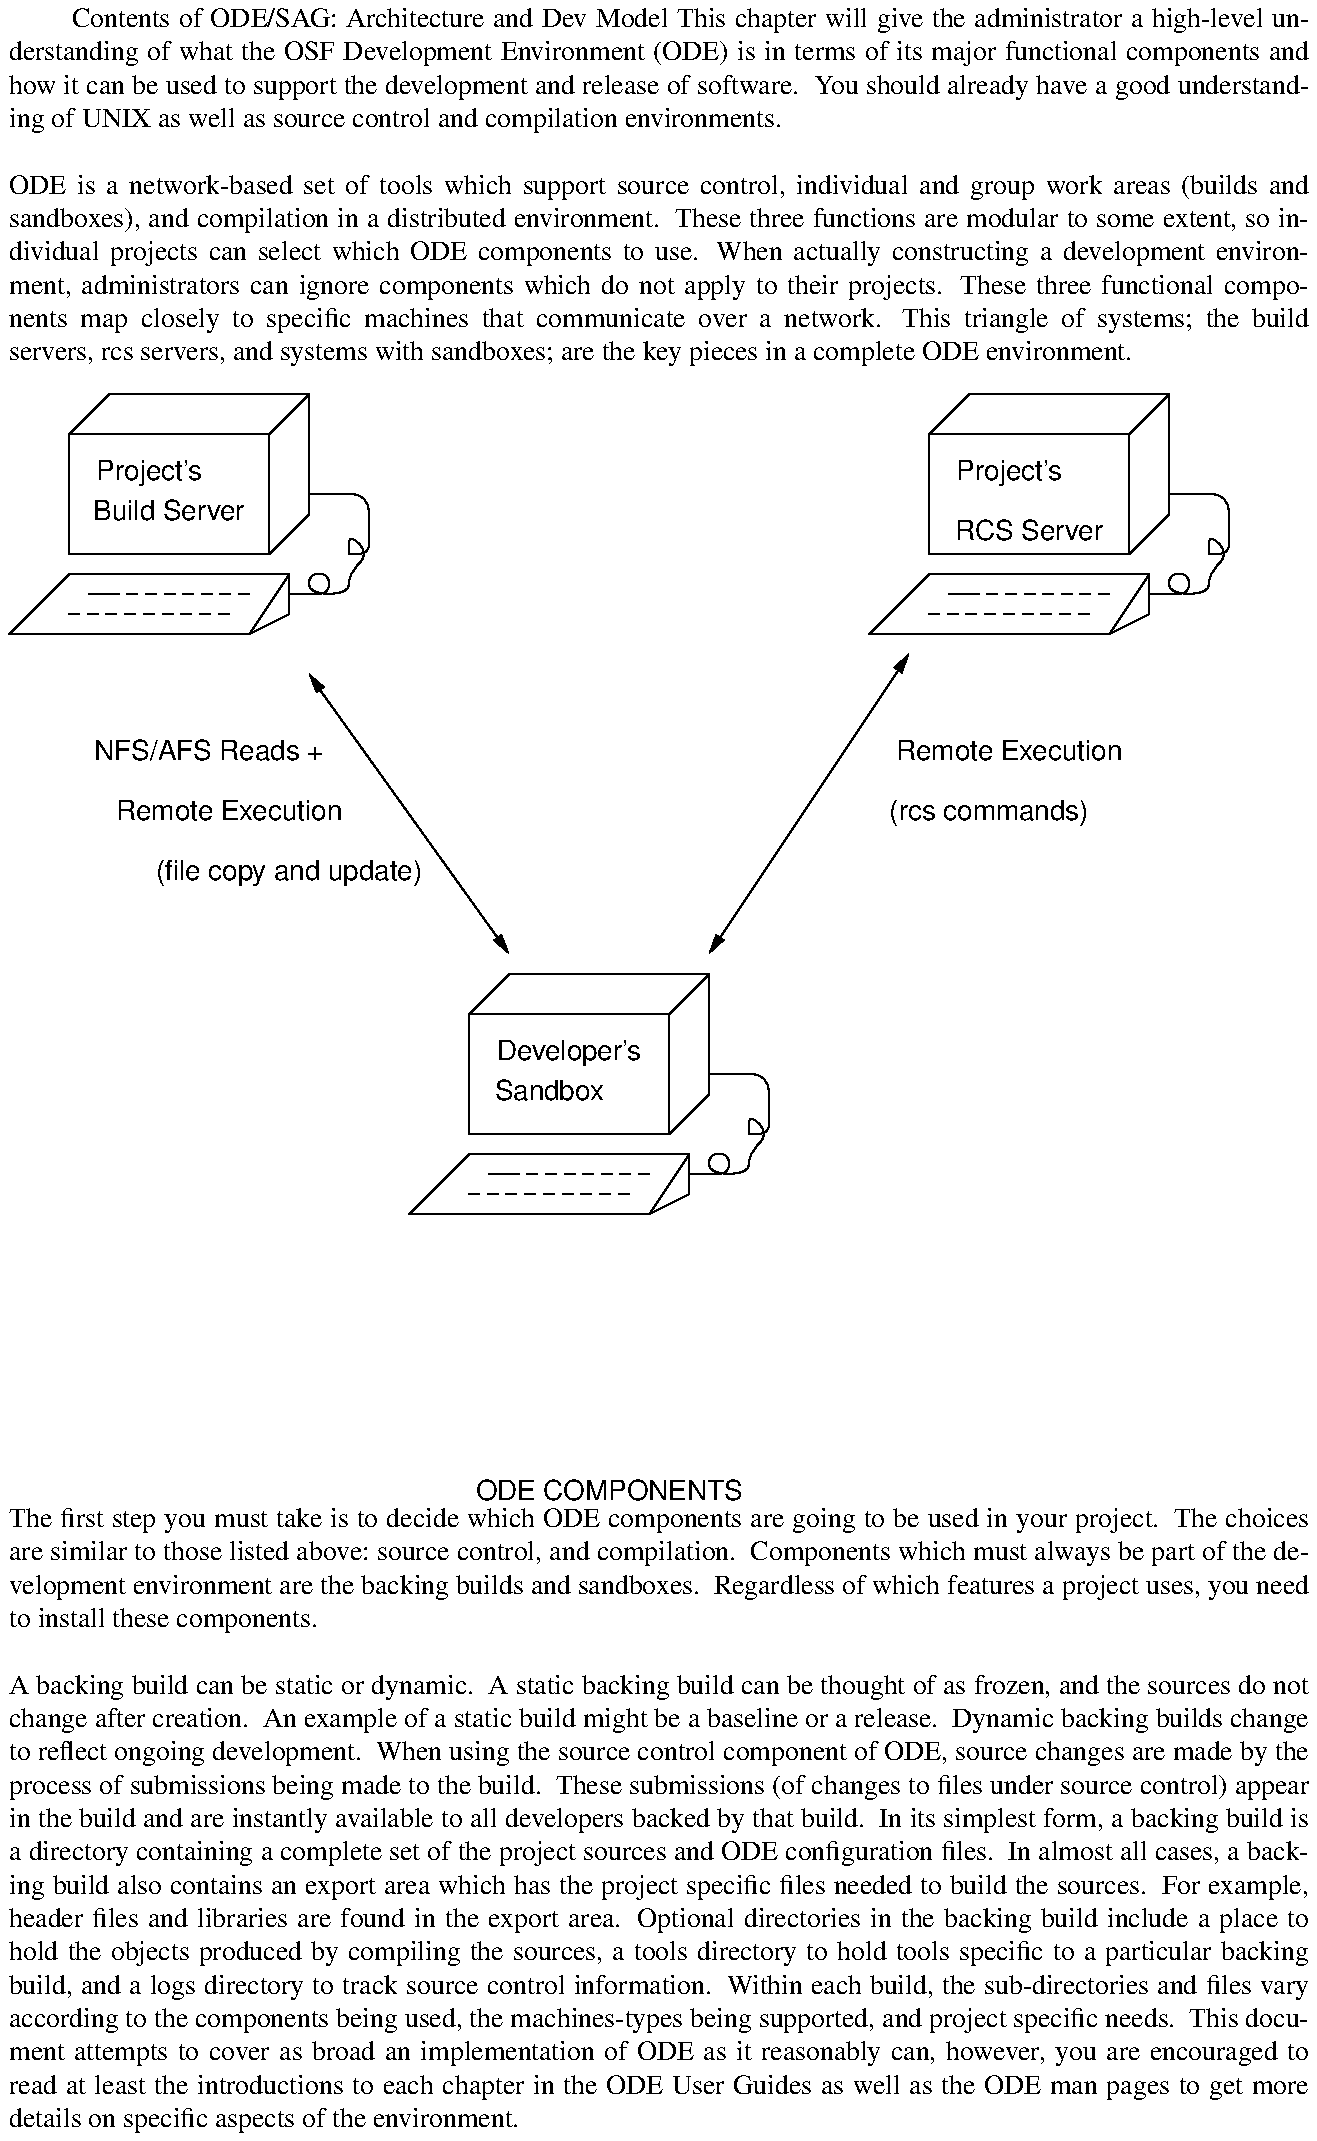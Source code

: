 ...\" 
...\" @OSF_FREE_COPYRIGHT@
...\" COPYRIGHT NOTICE
...\" Copyright (c) 1992, 1991, 1990  
...\" Open Software Foundation, Inc. 
...\"  
...\" Permission is hereby granted to use, copy, modify and freely distribute 
...\" the software in this file and its documentation for any purpose without 
...\" fee, provided that the above copyright notice appears in all copies and 
...\" that both the copyright notice and this permission notice appear in 
...\" supporting documentation.  Further, provided that the name of Open 
...\" Software Foundation, Inc. ("OSF") not be used in advertising or 
...\" publicity pertaining to distribution of the software without prior 
...\" written permission from OSF.  OSF makes no representations about the 
...\" suitability of this software for any purpose.  It is provided "as is" 
...\" without express or implied warranty. 
...\" 
...\" 
...\" HISTORY
...\" $Log: component.pic,v $
...\" Revision 1.2.9.1  1995/05/23  19:25:11  ezf
...\" 	uncommented the body of this chapter
...\" 	[1995/05/23  19:22:43  ezf]
...\"
...\" 	uncommented the body of this chapter
...\" 	[1995/05/23  18:42:05  ezf]
...\"
...\" Revision 1.2.6.1  1993/08/25  21:45:30  marty
...\" 	CR # 628 - Update to ODE 2.3.
...\" 	[1993/08/25  21:45:16  marty]
...\" 
...\" Revision 1.2.4.2  1993/04/22  15:28:04  damon
...\" 	CR 458. Updated for 2.3
...\" 	[1993/04/22  15:24:10  damon]
...\" 
...\" Revision 1.2.2.3  1992/12/03  19:09:17  damon
...\" 	ODE 2.2 CR 346. Expanded copyright
...\" 	[1992/12/03  18:40:49  damon]
...\" 
...\" Revision 1.2.2.2  1992/11/18  15:22:51  damon
...\" 	CR 332. Changed DUG to User Guide
...\" 	[1992/11/18  15:22:35  damon]
...\" 
...\" Revision 1.2  1991/12/05  20:59:57  devrcs
...\" 	fixed references to DUG, updated dev model
...\" 	[1991/11/06  18:25:17  hester]
...\" 
...\" 	added paragraph about static vs dynamic builds from ch 5
...\" 	[91/07/31  13:47:13  hester]
...\" 
...\" 	version for updated sag
...\" 	[91/07/26  13:59:09  hester]
...\" 
...\" 	changed from component.mm
...\" 	[91/06/03  16:38:29  hester]
...\" 
...\" 	Was component.mm - added pic picture and renamed to component.pic
...\" 
...\" $EndLog$

...\" 	*********************************************************************
...\" 	          Set page information
...\" 	*********************************************************************
.EH "'\s10\\\\nP''\fBChapter 1: ODE Architecture and Development Model\s0\fR'"
.OH "'\fB\s10Chapter 1: ODE Architecture and Development Model\fR''\\\\nP\s0'"
.nr P 0                                 \"*** reset page number to page 1
.af P 1                                 \"*** reset page number to Arabic
.SK
...\" *********************************************************************
         Contents of ODE/SAG: Architecture and Dev Model
...\" *********************************************************************
.H 1 "ODE Architecture and Development Model"
This chapter will give the administrator a high-level understanding of what 
the OSF Development Environment (ODE) is in terms of its major functional 
components and how it can be used to support the development and release 
of software.
You should already have a good understanding of UNIX
as well as source control and compilation environments.

.H 2 "High Level View of ODE Architecture"
ODE is a network-based
set of tools which support source control, individual and group work areas
(builds and sandboxes),
and compilation in a distributed environment.
These three functions are modular to some extent, so individual projects
can select which ODE components to use.
When actually constructing a development environment, administrators
can ignore components which do not apply to their projects.
.P
These three functional components map closely to specific machines
that communicate over a network.
This triangle of systems; the build servers, rcs servers, and systems
with sandboxes; are the key pieces in a complete ODE environment.
.DS
.PS
scale = 80
"\fH\s0NFS/AFS Reads +\s0\fP"  at 80, 299
"\fH\s0(rcs commands)\s0\fP"  at 392, 275
"\fH\s0Remote Execution\s0\fP"  at 400, 299
line <->  from 280, 219 \
	to 360, 339 
"\fH\s0(file copy and update)\s0\fP"  at 112, 251
"\fH\s0Remote Execution\s0\fP"  at 88, 275
line <->  from 120, 331 \
	to 200, 219 
box  wid 80 ht 48 at 224, 171
line   from 264, 195 \
	to 280, 211 
line   from 184, 195 \
	to 200, 211 
line   from 264, 147 \
	to 280, 163 
line   from 200, 211 \
	to 280, 211 \
	to 280, 163 
spline   from 272, 131 \
	to 280, 131 \
	to 288, 131 \
	to 288, 139 \
	to 280, 139 \
	to 280, 131 \
	to 296, 131 \
	to 296, 139 \
	to 304, 147 \
	to 296, 155 \
	to 296, 147 \
	to 296, 147 \
	to 304, 147 \
	to 304, 155 \
	to 304, 171 \
	to 288, 171 \
	to 288, 171 \
	to 280, 171 
line   from 184, 139 \
	to 160, 115 \
	to 256, 115 \
	to 272, 139 \
	to 184, 139 
line   from 272, 139 \
	to 272, 123 \
	to 256, 115 
line  dashed from 192, 131 \
	to 200, 131 \
	to 256, 131 
line  dashed from 184, 123 \
	to 248, 123 
"\fH\s0Developer's\s0\fP"  at 224, 179
"\fH\s0Sandbox\s0\fP"  at 216, 163
box  wid 80 ht 48 at 408, 403
line   from 448, 427 \
	to 464, 443 
line   from 368, 427 \
	to 384, 443 
line   from 448, 379 \
	to 464, 395 
line   from 384, 443 \
	to 464, 443 \
	to 464, 395 
spline   from 456, 363 \
	to 464, 363 \
	to 472, 363 \
	to 472, 371 \
	to 464, 371 \
	to 464, 363 \
	to 480, 363 \
	to 480, 371 \
	to 488, 379 \
	to 480, 387 \
	to 480, 379 \
	to 480, 379 \
	to 488, 379 \
	to 488, 387 \
	to 488, 403 \
	to 472, 403 \
	to 472, 403 \
	to 464, 403 
"\fH\s0Project's\s0\fP"  at 400, 411
"\fH\s0RCS Server\s0\fP"  at 408, 387
line   from 368, 371 \
	to 344, 347 \
	to 440, 347 \
	to 456, 371 \
	to 368, 371 
line   from 456, 371 \
	to 456, 355 \
	to 440, 347 
line  dashed from 376, 363 \
	to 384, 363 \
	to 440, 363 
line  dashed from 368, 355 \
	to 432, 355 
"\fH\s0ODE COMPONENTS\s0\fP"  at 240, 3
"\fH\s0Build Server\s0\fP"  at 64, 395
box  wid 80 ht 48 at 64, 403
line   from 104, 427 \
	to 120, 443 
line   from 24, 427 \
	to 40, 443 
line   from 104, 379 \
	to 120, 395 
line   from 40, 443 \
	to 120, 443 \
	to 120, 395 
spline   from 112, 363 \
	to 120, 363 \
	to 128, 363 \
	to 128, 371 \
	to 120, 371 \
	to 120, 363 \
	to 136, 363 \
	to 136, 371 \
	to 144, 379 \
	to 136, 387 \
	to 136, 379 \
	to 136, 379 \
	to 144, 379 \
	to 144, 387 \
	to 144, 403 \
	to 128, 403 \
	to 128, 403 \
	to 120, 403 
"\fH\s0Project's\s0\fP"  at 56, 411
line   from 24, 371 \
	to 0, 347 \
	to 96, 347 \
	to 112, 371 \
	to 24, 371 
line   from 112, 371 \
	to 112, 355 \
	to 96, 347 
line  dashed from 32, 363 \
	to 40, 363 \
	to 96, 363 
line  dashed from 24, 355 \
	to 88, 355 
.PE
.DE
.SP
.P
The first step you must take is to decide which ODE components
are going to be used in your project.
The choices are similar to those listed above: source control,
and compilation.
Components which must always be part of the development environment
are the backing builds and sandboxes.
Regardless of which features a project uses, you 
need to install these components.

.H 3 "Backing Builds"
.P
A backing build can be static or dynamic.  
A static backing build can be thought of as frozen, and the sources
do not change 
after creation.  
An example of a static build might be a baseline or a release.  
Dynamic backing builds change to reflect ongoing development.  
When using the source control component of ODE, 
source changes are made
by the process of submissions being made to the build.  
These submissions (of changes to files under source control) appear in
the build and are instantly available to all developers backed by that build.
.P
In its simplest form, a backing build is a directory containing a
complete set of the project sources and ODE configuration files.
In almost all cases, a backing build also contains an export area
which has the project specific files needed to build the sources.
For example, header files and libraries are found in the export area.
Optional directories in the backing build include a place to hold
the objects produced by compiling the sources, a tools directory to
hold tools specific to a particular backing build, and a logs directory to
track source control information.
.P
Within each build, the sub-directories and files vary according
to the components being used, the machines-types being supported,
and project specific needs.
This document attempts to cover as broad an implementation of ODE as
it reasonably can, however, you are encouraged to read
at least the introductions to each chapter in the ODE User
Guides as well as the ODE man pages to get more
details on specific aspects of the environment.

.H 3 "Sandboxes"
.iX "sandbox"
Sandboxes are individual work areas which mirror the structure of a
backing build.
Unlike backing builds, they normally do not contain all the source.
Instead, sandboxes are \fBbacked by\fR backing builds, hence the name.
Being backed by a build means that whenever something which is needed 
to compile
in the sandbox is not
there, ODE tools look for it in the backing build.
The other thing sandboxes inherit from their backing builds is the
environment set by the configuration files (see chapter 6).  
Sandboxes can be backed by builds or other sandboxes.
.P
In all cases, a sandbox can supersede a backing tree:
with source, for example, a local copy of a file has preference over
the backing tree's copy.
The advantage of using sandboxes is that most developers will
want to use the majority of the environment set up by the backing tree
including the source files, Makefiles, headers, and libraries.
Most sandboxes are sparsely filled, containing only the few source
files the developer is actually editing and abbreviated versions of
the configuration files.
.P
At OSF, the backing builds and sandboxes are not on the same systems.
Most sandboxes are on the developers' systems while backing builds are
kept on a server.
Actually, the backing builds can themselves be spread out over the network.

.H 3 "Source Control"
.iX "source control"
.iX "revision control"
.iX "RCS"
The source control tools are invoked from the developer's system and 
start remote processes on the servers to manipulate the files under source
control.
.P
The underlying source control tool ODE uses is \fBrcs\fR
so each project must have its sources in an \fBrcs\fR tree.
A part of the source control component is the server hosting the \fBrcs\fR tree.
Like the builds, these trees can be kept on any system.

.H 3 "Further Information"
For details on sandboxes, see chapter one of the Users Guide.
For information on ODE source management, refer to chapter two.
To compile sources, read chapter three.

.H 2 "High Level View of the ODE Development Model"
.P
At OSF, we use the source control component of ODE.  
.P
.iX "bsubmit"
.iX "submitting"
Developers do their work in sandboxes that are backed by builds
or possibly other sandboxes.  
As their work proceeds they check-in 
and check-out (bci, bco) files in their sandbox.
When the developer feels that a file or group of files is stable
enough, the changes are submitted (bsubmit) to a public build.
.P
Depending on project needs, all submitted sources in this public
build are compiled periodically.  At OSF, the sources are compiled
nightly in order to provide the access to the latest development and
check for any inconsistencies.
As a result of the constant change, this build is relatively unstable.
.P
After a sufficient number of changes have been made to 
this public submission build a new baseline build is made from it and a
new submission build is started.
.P
The static, baseline builds are often installed internally for more complete
testing on various users' systems.  Procedures are available in ODE
which facilitate this process of collecting the binaries and making an
image of the installed offering for distribution.
.P
Details on how to set up the source control and builds and the
steps necessary for performing these procedures can be found 
in Chapters 4 through 7 of this document.
